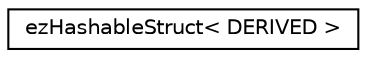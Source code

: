 digraph "Graphical Class Hierarchy"
{
 // LATEX_PDF_SIZE
  edge [fontname="Helvetica",fontsize="10",labelfontname="Helvetica",labelfontsize="10"];
  node [fontname="Helvetica",fontsize="10",shape=record];
  rankdir="LR";
  Node0 [label="ezHashableStruct\< DERIVED \>",height=0.2,width=0.4,color="black", fillcolor="white", style="filled",URL="$d3/d14/classez_hashable_struct.htm",tooltip="This class provides a base class for hashable structs (e.g. descriptor objects)."];
}
